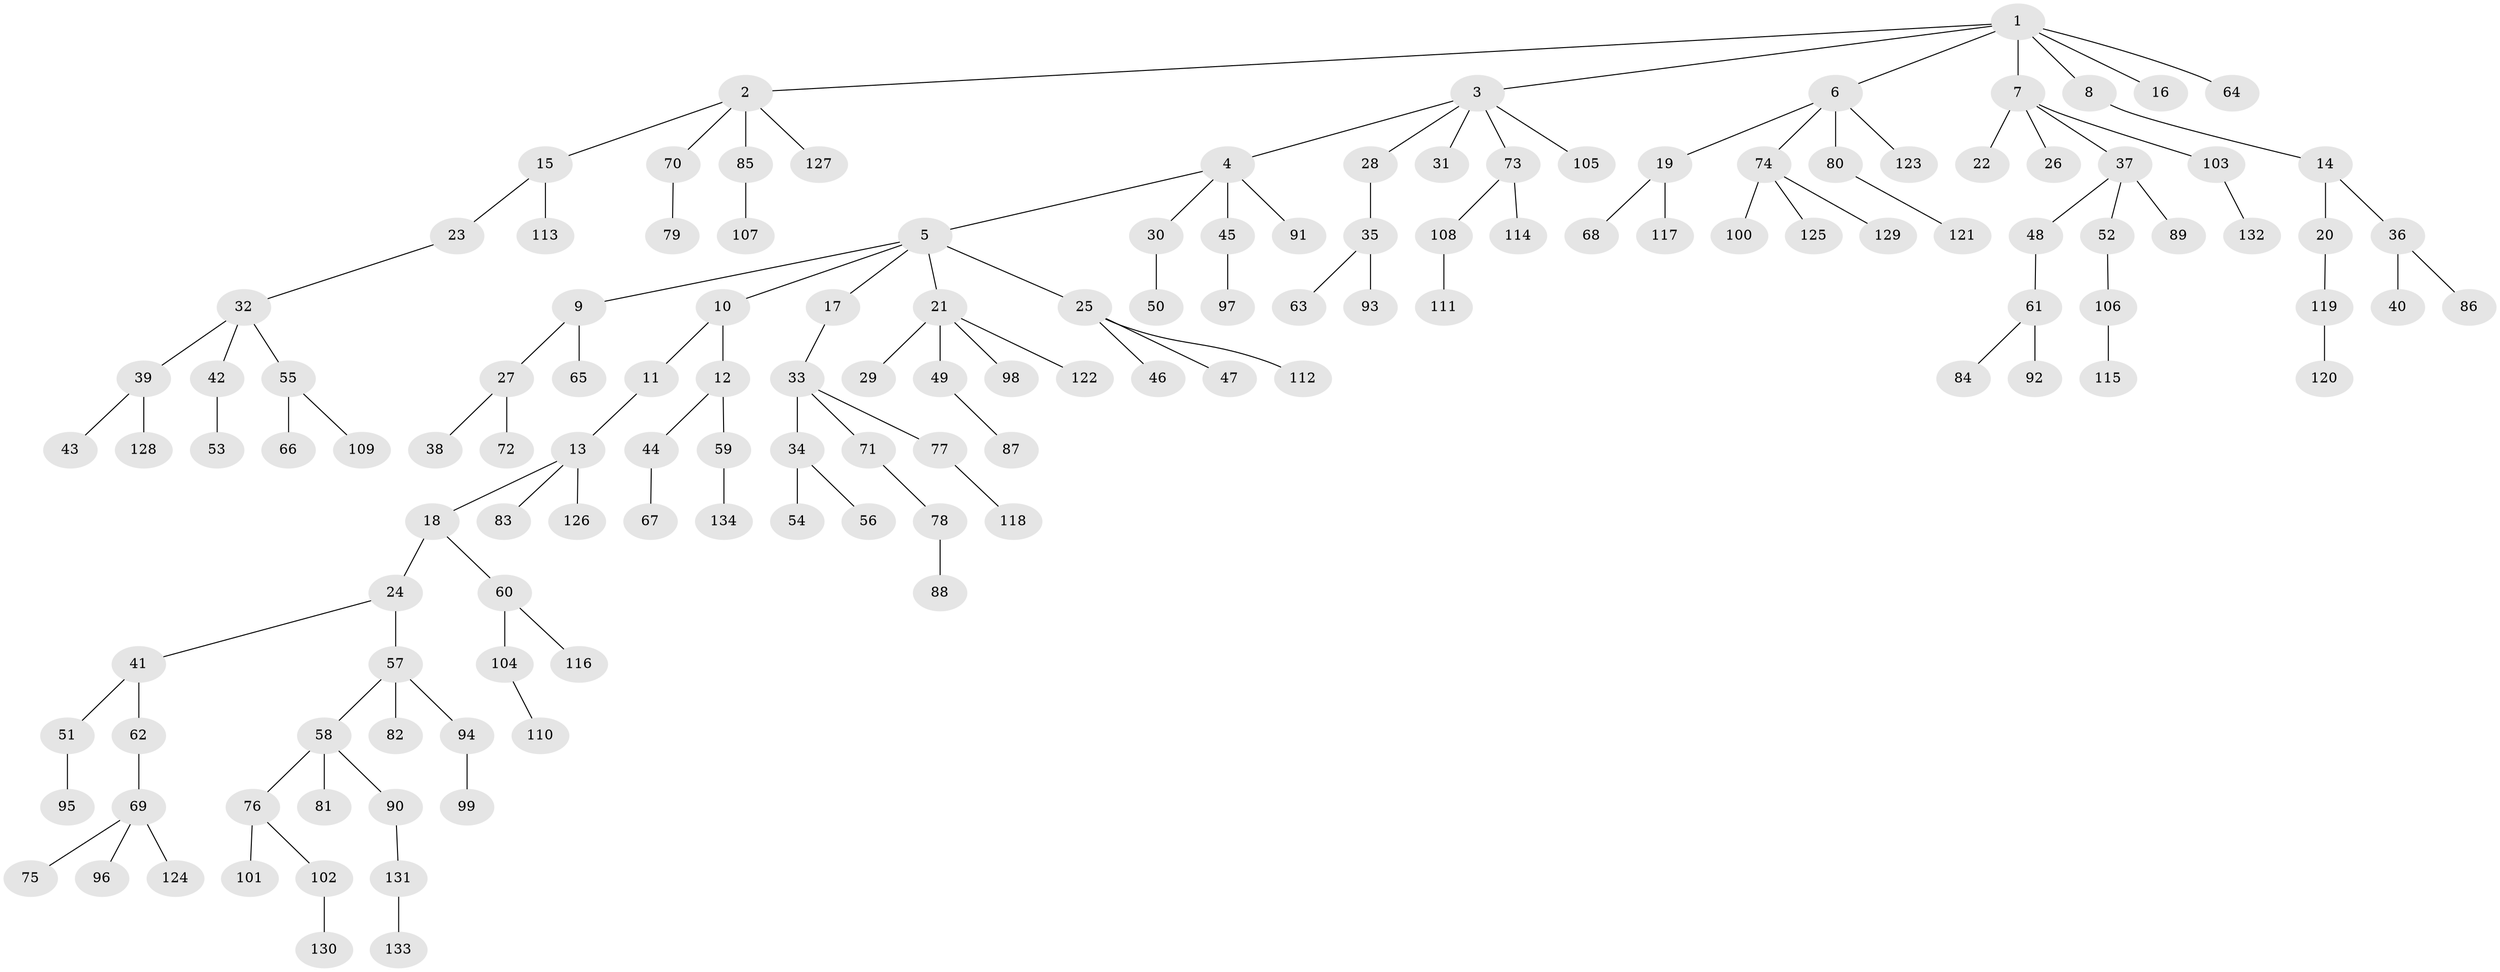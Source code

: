 // Generated by graph-tools (version 1.1) at 2025/15/03/09/25 04:15:38]
// undirected, 134 vertices, 133 edges
graph export_dot {
graph [start="1"]
  node [color=gray90,style=filled];
  1;
  2;
  3;
  4;
  5;
  6;
  7;
  8;
  9;
  10;
  11;
  12;
  13;
  14;
  15;
  16;
  17;
  18;
  19;
  20;
  21;
  22;
  23;
  24;
  25;
  26;
  27;
  28;
  29;
  30;
  31;
  32;
  33;
  34;
  35;
  36;
  37;
  38;
  39;
  40;
  41;
  42;
  43;
  44;
  45;
  46;
  47;
  48;
  49;
  50;
  51;
  52;
  53;
  54;
  55;
  56;
  57;
  58;
  59;
  60;
  61;
  62;
  63;
  64;
  65;
  66;
  67;
  68;
  69;
  70;
  71;
  72;
  73;
  74;
  75;
  76;
  77;
  78;
  79;
  80;
  81;
  82;
  83;
  84;
  85;
  86;
  87;
  88;
  89;
  90;
  91;
  92;
  93;
  94;
  95;
  96;
  97;
  98;
  99;
  100;
  101;
  102;
  103;
  104;
  105;
  106;
  107;
  108;
  109;
  110;
  111;
  112;
  113;
  114;
  115;
  116;
  117;
  118;
  119;
  120;
  121;
  122;
  123;
  124;
  125;
  126;
  127;
  128;
  129;
  130;
  131;
  132;
  133;
  134;
  1 -- 2;
  1 -- 3;
  1 -- 6;
  1 -- 7;
  1 -- 8;
  1 -- 16;
  1 -- 64;
  2 -- 15;
  2 -- 70;
  2 -- 85;
  2 -- 127;
  3 -- 4;
  3 -- 28;
  3 -- 31;
  3 -- 73;
  3 -- 105;
  4 -- 5;
  4 -- 30;
  4 -- 45;
  4 -- 91;
  5 -- 9;
  5 -- 10;
  5 -- 17;
  5 -- 21;
  5 -- 25;
  6 -- 19;
  6 -- 74;
  6 -- 80;
  6 -- 123;
  7 -- 22;
  7 -- 26;
  7 -- 37;
  7 -- 103;
  8 -- 14;
  9 -- 27;
  9 -- 65;
  10 -- 11;
  10 -- 12;
  11 -- 13;
  12 -- 44;
  12 -- 59;
  13 -- 18;
  13 -- 83;
  13 -- 126;
  14 -- 20;
  14 -- 36;
  15 -- 23;
  15 -- 113;
  17 -- 33;
  18 -- 24;
  18 -- 60;
  19 -- 68;
  19 -- 117;
  20 -- 119;
  21 -- 29;
  21 -- 49;
  21 -- 98;
  21 -- 122;
  23 -- 32;
  24 -- 41;
  24 -- 57;
  25 -- 46;
  25 -- 47;
  25 -- 112;
  27 -- 38;
  27 -- 72;
  28 -- 35;
  30 -- 50;
  32 -- 39;
  32 -- 42;
  32 -- 55;
  33 -- 34;
  33 -- 71;
  33 -- 77;
  34 -- 54;
  34 -- 56;
  35 -- 63;
  35 -- 93;
  36 -- 40;
  36 -- 86;
  37 -- 48;
  37 -- 52;
  37 -- 89;
  39 -- 43;
  39 -- 128;
  41 -- 51;
  41 -- 62;
  42 -- 53;
  44 -- 67;
  45 -- 97;
  48 -- 61;
  49 -- 87;
  51 -- 95;
  52 -- 106;
  55 -- 66;
  55 -- 109;
  57 -- 58;
  57 -- 82;
  57 -- 94;
  58 -- 76;
  58 -- 81;
  58 -- 90;
  59 -- 134;
  60 -- 104;
  60 -- 116;
  61 -- 84;
  61 -- 92;
  62 -- 69;
  69 -- 75;
  69 -- 96;
  69 -- 124;
  70 -- 79;
  71 -- 78;
  73 -- 108;
  73 -- 114;
  74 -- 100;
  74 -- 125;
  74 -- 129;
  76 -- 101;
  76 -- 102;
  77 -- 118;
  78 -- 88;
  80 -- 121;
  85 -- 107;
  90 -- 131;
  94 -- 99;
  102 -- 130;
  103 -- 132;
  104 -- 110;
  106 -- 115;
  108 -- 111;
  119 -- 120;
  131 -- 133;
}
